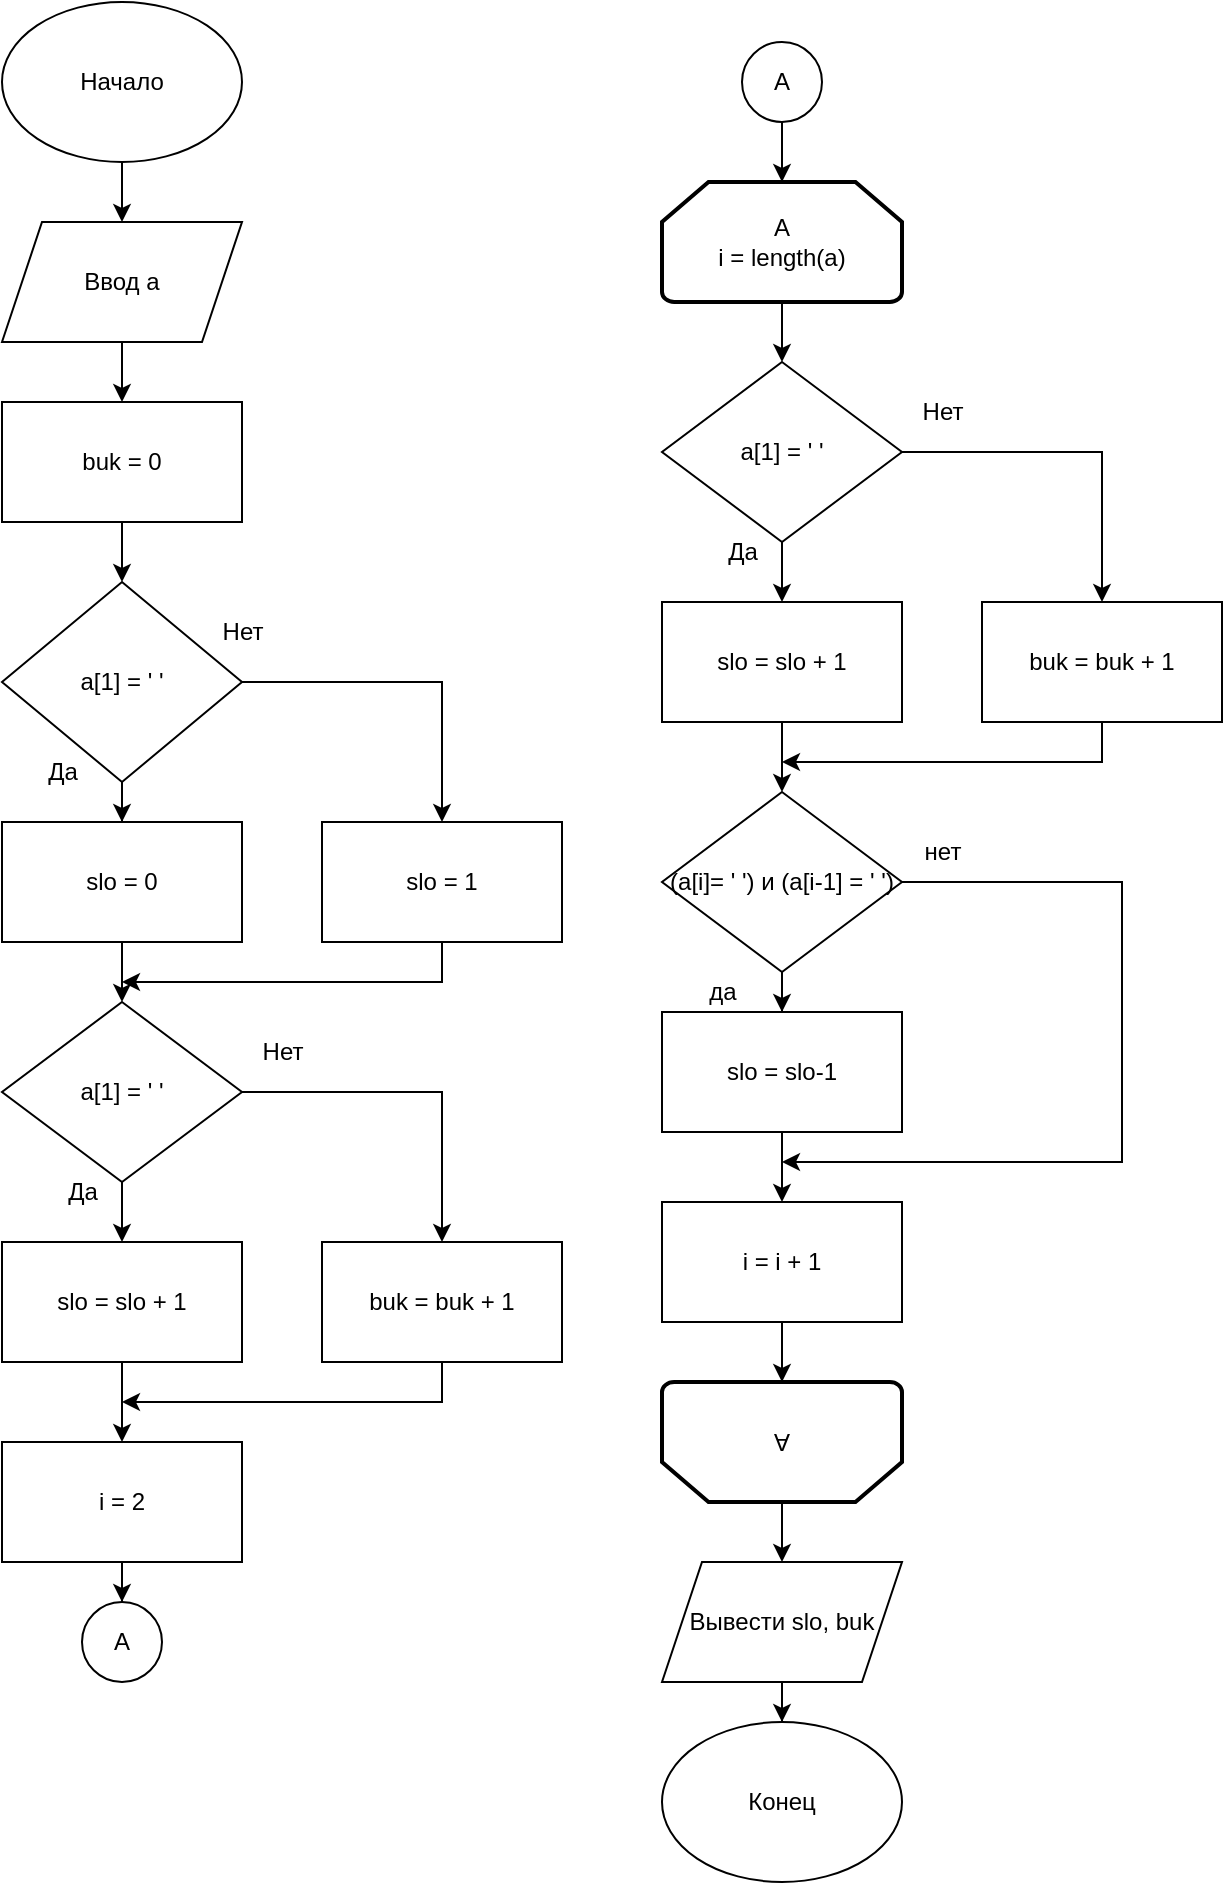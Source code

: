 <mxfile version="21.3.7" type="device">
  <diagram name="Страница 1" id="Hof_lZEYLIQdI0QobSQr">
    <mxGraphModel dx="2068" dy="1034" grid="1" gridSize="10" guides="1" tooltips="1" connect="1" arrows="1" fold="1" page="1" pageScale="1" pageWidth="827" pageHeight="1169" math="0" shadow="0">
      <root>
        <mxCell id="0" />
        <mxCell id="1" parent="0" />
        <mxCell id="zqYukjnx9sAV6nAxyi9L-14" style="edgeStyle=orthogonalEdgeStyle;rounded=0;orthogonalLoop=1;jettySize=auto;html=1;" edge="1" parent="1" source="zqYukjnx9sAV6nAxyi9L-1" target="zqYukjnx9sAV6nAxyi9L-2">
          <mxGeometry relative="1" as="geometry" />
        </mxCell>
        <mxCell id="zqYukjnx9sAV6nAxyi9L-1" value="Начало" style="ellipse;whiteSpace=wrap;html=1;" vertex="1" parent="1">
          <mxGeometry x="110" y="20" width="120" height="80" as="geometry" />
        </mxCell>
        <mxCell id="zqYukjnx9sAV6nAxyi9L-15" style="edgeStyle=orthogonalEdgeStyle;rounded=0;orthogonalLoop=1;jettySize=auto;html=1;entryX=0.5;entryY=0;entryDx=0;entryDy=0;" edge="1" parent="1" source="zqYukjnx9sAV6nAxyi9L-2" target="zqYukjnx9sAV6nAxyi9L-4">
          <mxGeometry relative="1" as="geometry" />
        </mxCell>
        <mxCell id="zqYukjnx9sAV6nAxyi9L-2" value="Ввод а" style="shape=parallelogram;perimeter=parallelogramPerimeter;whiteSpace=wrap;html=1;fixedSize=1;" vertex="1" parent="1">
          <mxGeometry x="110" y="130" width="120" height="60" as="geometry" />
        </mxCell>
        <mxCell id="zqYukjnx9sAV6nAxyi9L-16" style="edgeStyle=orthogonalEdgeStyle;rounded=0;orthogonalLoop=1;jettySize=auto;html=1;entryX=0.5;entryY=0;entryDx=0;entryDy=0;" edge="1" parent="1" source="zqYukjnx9sAV6nAxyi9L-4" target="zqYukjnx9sAV6nAxyi9L-9">
          <mxGeometry relative="1" as="geometry" />
        </mxCell>
        <mxCell id="zqYukjnx9sAV6nAxyi9L-4" value="buk = 0" style="rounded=0;whiteSpace=wrap;html=1;" vertex="1" parent="1">
          <mxGeometry x="110" y="220" width="120" height="60" as="geometry" />
        </mxCell>
        <mxCell id="zqYukjnx9sAV6nAxyi9L-13" style="edgeStyle=orthogonalEdgeStyle;rounded=0;orthogonalLoop=1;jettySize=auto;html=1;entryX=0.5;entryY=0;entryDx=0;entryDy=0;" edge="1" parent="1" source="zqYukjnx9sAV6nAxyi9L-9" target="zqYukjnx9sAV6nAxyi9L-12">
          <mxGeometry relative="1" as="geometry" />
        </mxCell>
        <mxCell id="zqYukjnx9sAV6nAxyi9L-18" style="edgeStyle=orthogonalEdgeStyle;rounded=0;orthogonalLoop=1;jettySize=auto;html=1;entryX=0.5;entryY=0;entryDx=0;entryDy=0;" edge="1" parent="1" source="zqYukjnx9sAV6nAxyi9L-9" target="zqYukjnx9sAV6nAxyi9L-17">
          <mxGeometry relative="1" as="geometry" />
        </mxCell>
        <mxCell id="zqYukjnx9sAV6nAxyi9L-9" value="a[1] = &#39; &#39;" style="rhombus;whiteSpace=wrap;html=1;" vertex="1" parent="1">
          <mxGeometry x="110" y="310" width="120" height="100" as="geometry" />
        </mxCell>
        <mxCell id="zqYukjnx9sAV6nAxyi9L-10" value="Нет" style="text;html=1;align=center;verticalAlign=middle;resizable=0;points=[];autosize=1;strokeColor=none;fillColor=none;" vertex="1" parent="1">
          <mxGeometry x="210.0" y="320" width="40" height="30" as="geometry" />
        </mxCell>
        <mxCell id="zqYukjnx9sAV6nAxyi9L-11" value="Да" style="text;html=1;align=center;verticalAlign=middle;resizable=0;points=[];autosize=1;strokeColor=none;fillColor=none;" vertex="1" parent="1">
          <mxGeometry x="120.0" y="390" width="40" height="30" as="geometry" />
        </mxCell>
        <mxCell id="zqYukjnx9sAV6nAxyi9L-27" style="edgeStyle=orthogonalEdgeStyle;rounded=0;orthogonalLoop=1;jettySize=auto;html=1;entryX=0.5;entryY=0;entryDx=0;entryDy=0;" edge="1" parent="1" source="zqYukjnx9sAV6nAxyi9L-12" target="zqYukjnx9sAV6nAxyi9L-26">
          <mxGeometry relative="1" as="geometry" />
        </mxCell>
        <mxCell id="zqYukjnx9sAV6nAxyi9L-12" value="slo = 0" style="rounded=0;whiteSpace=wrap;html=1;" vertex="1" parent="1">
          <mxGeometry x="110" y="430" width="120" height="60" as="geometry" />
        </mxCell>
        <mxCell id="zqYukjnx9sAV6nAxyi9L-17" value="slo = 1" style="rounded=0;whiteSpace=wrap;html=1;" vertex="1" parent="1">
          <mxGeometry x="270" y="430" width="120" height="60" as="geometry" />
        </mxCell>
        <mxCell id="zqYukjnx9sAV6nAxyi9L-19" style="edgeStyle=orthogonalEdgeStyle;rounded=0;orthogonalLoop=1;jettySize=auto;html=1;entryX=0.5;entryY=0;entryDx=0;entryDy=0;exitX=0.5;exitY=1;exitDx=0;exitDy=0;" edge="1" parent="1" target="zqYukjnx9sAV6nAxyi9L-23" source="zqYukjnx9sAV6nAxyi9L-26">
          <mxGeometry relative="1" as="geometry">
            <mxPoint x="170" y="600" as="sourcePoint" />
          </mxGeometry>
        </mxCell>
        <mxCell id="zqYukjnx9sAV6nAxyi9L-20" style="edgeStyle=orthogonalEdgeStyle;rounded=0;orthogonalLoop=1;jettySize=auto;html=1;entryX=0.5;entryY=0;entryDx=0;entryDy=0;exitX=1;exitY=0.5;exitDx=0;exitDy=0;" edge="1" parent="1" target="zqYukjnx9sAV6nAxyi9L-24" source="zqYukjnx9sAV6nAxyi9L-26">
          <mxGeometry relative="1" as="geometry">
            <mxPoint x="210" y="560" as="sourcePoint" />
          </mxGeometry>
        </mxCell>
        <mxCell id="zqYukjnx9sAV6nAxyi9L-21" value="Нет" style="text;html=1;align=center;verticalAlign=middle;resizable=0;points=[];autosize=1;strokeColor=none;fillColor=none;" vertex="1" parent="1">
          <mxGeometry x="230.0" y="530" width="40" height="30" as="geometry" />
        </mxCell>
        <mxCell id="zqYukjnx9sAV6nAxyi9L-22" value="Да" style="text;html=1;align=center;verticalAlign=middle;resizable=0;points=[];autosize=1;strokeColor=none;fillColor=none;" vertex="1" parent="1">
          <mxGeometry x="130.0" y="600" width="40" height="30" as="geometry" />
        </mxCell>
        <mxCell id="zqYukjnx9sAV6nAxyi9L-30" style="edgeStyle=orthogonalEdgeStyle;rounded=0;orthogonalLoop=1;jettySize=auto;html=1;" edge="1" parent="1" source="zqYukjnx9sAV6nAxyi9L-23" target="zqYukjnx9sAV6nAxyi9L-29">
          <mxGeometry relative="1" as="geometry" />
        </mxCell>
        <mxCell id="zqYukjnx9sAV6nAxyi9L-23" value="slo = slo + 1" style="rounded=0;whiteSpace=wrap;html=1;" vertex="1" parent="1">
          <mxGeometry x="110" y="640" width="120" height="60" as="geometry" />
        </mxCell>
        <mxCell id="zqYukjnx9sAV6nAxyi9L-24" value="buk = buk + 1" style="rounded=0;whiteSpace=wrap;html=1;" vertex="1" parent="1">
          <mxGeometry x="270" y="640" width="120" height="60" as="geometry" />
        </mxCell>
        <mxCell id="zqYukjnx9sAV6nAxyi9L-26" value="a[1] = &#39; &#39;" style="rhombus;whiteSpace=wrap;html=1;" vertex="1" parent="1">
          <mxGeometry x="110" y="520" width="120" height="90" as="geometry" />
        </mxCell>
        <mxCell id="zqYukjnx9sAV6nAxyi9L-28" value="" style="endArrow=classic;html=1;rounded=0;exitX=0.5;exitY=1;exitDx=0;exitDy=0;" edge="1" parent="1" source="zqYukjnx9sAV6nAxyi9L-17">
          <mxGeometry width="50" height="50" relative="1" as="geometry">
            <mxPoint x="440" y="530" as="sourcePoint" />
            <mxPoint x="170" y="510" as="targetPoint" />
            <Array as="points">
              <mxPoint x="330" y="510" />
            </Array>
          </mxGeometry>
        </mxCell>
        <mxCell id="zqYukjnx9sAV6nAxyi9L-33" style="edgeStyle=orthogonalEdgeStyle;rounded=0;orthogonalLoop=1;jettySize=auto;html=1;" edge="1" parent="1" source="zqYukjnx9sAV6nAxyi9L-29" target="zqYukjnx9sAV6nAxyi9L-32">
          <mxGeometry relative="1" as="geometry" />
        </mxCell>
        <mxCell id="zqYukjnx9sAV6nAxyi9L-29" value="i = 2" style="rounded=0;whiteSpace=wrap;html=1;" vertex="1" parent="1">
          <mxGeometry x="110" y="740" width="120" height="60" as="geometry" />
        </mxCell>
        <mxCell id="zqYukjnx9sAV6nAxyi9L-31" value="" style="endArrow=classic;html=1;rounded=0;exitX=0.5;exitY=1;exitDx=0;exitDy=0;" edge="1" parent="1" source="zqYukjnx9sAV6nAxyi9L-24">
          <mxGeometry width="50" height="50" relative="1" as="geometry">
            <mxPoint x="260" y="730" as="sourcePoint" />
            <mxPoint x="170" y="720" as="targetPoint" />
            <Array as="points">
              <mxPoint x="330" y="720" />
            </Array>
          </mxGeometry>
        </mxCell>
        <mxCell id="zqYukjnx9sAV6nAxyi9L-32" value="A" style="ellipse;whiteSpace=wrap;html=1;" vertex="1" parent="1">
          <mxGeometry x="150" y="820" width="40" height="40" as="geometry" />
        </mxCell>
        <mxCell id="zqYukjnx9sAV6nAxyi9L-36" style="edgeStyle=orthogonalEdgeStyle;rounded=0;orthogonalLoop=1;jettySize=auto;html=1;" edge="1" parent="1" source="zqYukjnx9sAV6nAxyi9L-34" target="zqYukjnx9sAV6nAxyi9L-35">
          <mxGeometry relative="1" as="geometry" />
        </mxCell>
        <mxCell id="zqYukjnx9sAV6nAxyi9L-34" value="A" style="ellipse;whiteSpace=wrap;html=1;" vertex="1" parent="1">
          <mxGeometry x="480" y="40" width="40" height="40" as="geometry" />
        </mxCell>
        <mxCell id="zqYukjnx9sAV6nAxyi9L-46" style="edgeStyle=orthogonalEdgeStyle;rounded=0;orthogonalLoop=1;jettySize=auto;html=1;entryX=0.5;entryY=0;entryDx=0;entryDy=0;" edge="1" parent="1" source="zqYukjnx9sAV6nAxyi9L-35" target="zqYukjnx9sAV6nAxyi9L-43">
          <mxGeometry relative="1" as="geometry" />
        </mxCell>
        <mxCell id="zqYukjnx9sAV6nAxyi9L-35" value="A&lt;br&gt;i = length(a)" style="strokeWidth=2;html=1;shape=mxgraph.flowchart.loop_limit;whiteSpace=wrap;" vertex="1" parent="1">
          <mxGeometry x="440" y="110" width="120" height="60" as="geometry" />
        </mxCell>
        <mxCell id="zqYukjnx9sAV6nAxyi9L-37" style="edgeStyle=orthogonalEdgeStyle;rounded=0;orthogonalLoop=1;jettySize=auto;html=1;entryX=0.5;entryY=0;entryDx=0;entryDy=0;exitX=0.5;exitY=1;exitDx=0;exitDy=0;" edge="1" parent="1" source="zqYukjnx9sAV6nAxyi9L-43" target="zqYukjnx9sAV6nAxyi9L-41">
          <mxGeometry relative="1" as="geometry">
            <mxPoint x="500" y="280" as="sourcePoint" />
          </mxGeometry>
        </mxCell>
        <mxCell id="zqYukjnx9sAV6nAxyi9L-38" style="edgeStyle=orthogonalEdgeStyle;rounded=0;orthogonalLoop=1;jettySize=auto;html=1;entryX=0.5;entryY=0;entryDx=0;entryDy=0;exitX=1;exitY=0.5;exitDx=0;exitDy=0;" edge="1" parent="1" source="zqYukjnx9sAV6nAxyi9L-43" target="zqYukjnx9sAV6nAxyi9L-42">
          <mxGeometry relative="1" as="geometry">
            <mxPoint x="540" y="240" as="sourcePoint" />
          </mxGeometry>
        </mxCell>
        <mxCell id="zqYukjnx9sAV6nAxyi9L-39" value="Нет" style="text;html=1;align=center;verticalAlign=middle;resizable=0;points=[];autosize=1;strokeColor=none;fillColor=none;" vertex="1" parent="1">
          <mxGeometry x="560.0" y="210" width="40" height="30" as="geometry" />
        </mxCell>
        <mxCell id="zqYukjnx9sAV6nAxyi9L-40" value="Да" style="text;html=1;align=center;verticalAlign=middle;resizable=0;points=[];autosize=1;strokeColor=none;fillColor=none;" vertex="1" parent="1">
          <mxGeometry x="460.0" y="280" width="40" height="30" as="geometry" />
        </mxCell>
        <mxCell id="zqYukjnx9sAV6nAxyi9L-48" style="edgeStyle=orthogonalEdgeStyle;rounded=0;orthogonalLoop=1;jettySize=auto;html=1;entryX=0.5;entryY=0;entryDx=0;entryDy=0;" edge="1" parent="1" source="zqYukjnx9sAV6nAxyi9L-41" target="zqYukjnx9sAV6nAxyi9L-47">
          <mxGeometry relative="1" as="geometry">
            <mxPoint x="500" y="410" as="targetPoint" />
          </mxGeometry>
        </mxCell>
        <mxCell id="zqYukjnx9sAV6nAxyi9L-41" value="slo = slo + 1" style="rounded=0;whiteSpace=wrap;html=1;" vertex="1" parent="1">
          <mxGeometry x="440" y="320" width="120" height="60" as="geometry" />
        </mxCell>
        <mxCell id="zqYukjnx9sAV6nAxyi9L-42" value="buk = buk + 1" style="rounded=0;whiteSpace=wrap;html=1;" vertex="1" parent="1">
          <mxGeometry x="600" y="320" width="120" height="60" as="geometry" />
        </mxCell>
        <mxCell id="zqYukjnx9sAV6nAxyi9L-43" value="a[1] = &#39; &#39;" style="rhombus;whiteSpace=wrap;html=1;" vertex="1" parent="1">
          <mxGeometry x="440" y="200" width="120" height="90" as="geometry" />
        </mxCell>
        <mxCell id="zqYukjnx9sAV6nAxyi9L-53" style="edgeStyle=orthogonalEdgeStyle;rounded=0;orthogonalLoop=1;jettySize=auto;html=1;entryX=0.5;entryY=0;entryDx=0;entryDy=0;" edge="1" parent="1" source="zqYukjnx9sAV6nAxyi9L-47" target="zqYukjnx9sAV6nAxyi9L-52">
          <mxGeometry relative="1" as="geometry" />
        </mxCell>
        <mxCell id="zqYukjnx9sAV6nAxyi9L-47" value="(a[i]= &#39; &#39;) и (a[i-1] = &#39; &#39;)" style="rhombus;whiteSpace=wrap;html=1;" vertex="1" parent="1">
          <mxGeometry x="440" y="415" width="120" height="90" as="geometry" />
        </mxCell>
        <mxCell id="zqYukjnx9sAV6nAxyi9L-49" value="" style="endArrow=classic;html=1;rounded=0;exitX=0.5;exitY=1;exitDx=0;exitDy=0;" edge="1" parent="1" source="zqYukjnx9sAV6nAxyi9L-42">
          <mxGeometry width="50" height="50" relative="1" as="geometry">
            <mxPoint x="580" y="400" as="sourcePoint" />
            <mxPoint x="500" y="400" as="targetPoint" />
            <Array as="points">
              <mxPoint x="660" y="400" />
            </Array>
          </mxGeometry>
        </mxCell>
        <mxCell id="zqYukjnx9sAV6nAxyi9L-50" value="нет" style="text;html=1;align=center;verticalAlign=middle;resizable=0;points=[];autosize=1;strokeColor=none;fillColor=none;" vertex="1" parent="1">
          <mxGeometry x="560" y="430" width="40" height="30" as="geometry" />
        </mxCell>
        <mxCell id="zqYukjnx9sAV6nAxyi9L-51" value="да" style="text;html=1;align=center;verticalAlign=middle;resizable=0;points=[];autosize=1;strokeColor=none;fillColor=none;" vertex="1" parent="1">
          <mxGeometry x="450" y="500" width="40" height="30" as="geometry" />
        </mxCell>
        <mxCell id="zqYukjnx9sAV6nAxyi9L-58" style="edgeStyle=orthogonalEdgeStyle;rounded=0;orthogonalLoop=1;jettySize=auto;html=1;entryX=0.5;entryY=0;entryDx=0;entryDy=0;" edge="1" parent="1" source="zqYukjnx9sAV6nAxyi9L-52" target="zqYukjnx9sAV6nAxyi9L-57">
          <mxGeometry relative="1" as="geometry" />
        </mxCell>
        <mxCell id="zqYukjnx9sAV6nAxyi9L-52" value="slo = slo-1" style="rounded=0;whiteSpace=wrap;html=1;" vertex="1" parent="1">
          <mxGeometry x="440" y="525" width="120" height="60" as="geometry" />
        </mxCell>
        <mxCell id="zqYukjnx9sAV6nAxyi9L-54" value="" style="endArrow=classic;html=1;rounded=0;exitX=1;exitY=0.5;exitDx=0;exitDy=0;" edge="1" parent="1" source="zqYukjnx9sAV6nAxyi9L-47">
          <mxGeometry width="50" height="50" relative="1" as="geometry">
            <mxPoint x="580" y="520" as="sourcePoint" />
            <mxPoint x="500" y="600" as="targetPoint" />
            <Array as="points">
              <mxPoint x="670" y="460" />
              <mxPoint x="670" y="600" />
            </Array>
          </mxGeometry>
        </mxCell>
        <mxCell id="zqYukjnx9sAV6nAxyi9L-60" style="edgeStyle=orthogonalEdgeStyle;rounded=0;orthogonalLoop=1;jettySize=auto;html=1;entryX=0.5;entryY=1;entryDx=0;entryDy=0;entryPerimeter=0;" edge="1" parent="1" source="zqYukjnx9sAV6nAxyi9L-57" target="zqYukjnx9sAV6nAxyi9L-59">
          <mxGeometry relative="1" as="geometry" />
        </mxCell>
        <mxCell id="zqYukjnx9sAV6nAxyi9L-57" value="i = i + 1" style="rounded=0;whiteSpace=wrap;html=1;" vertex="1" parent="1">
          <mxGeometry x="440" y="620" width="120" height="60" as="geometry" />
        </mxCell>
        <mxCell id="zqYukjnx9sAV6nAxyi9L-62" style="edgeStyle=orthogonalEdgeStyle;rounded=0;orthogonalLoop=1;jettySize=auto;html=1;entryX=0.5;entryY=0;entryDx=0;entryDy=0;" edge="1" parent="1" source="zqYukjnx9sAV6nAxyi9L-59" target="zqYukjnx9sAV6nAxyi9L-61">
          <mxGeometry relative="1" as="geometry" />
        </mxCell>
        <mxCell id="zqYukjnx9sAV6nAxyi9L-59" value="A" style="strokeWidth=2;html=1;shape=mxgraph.flowchart.loop_limit;whiteSpace=wrap;rotation=-180;" vertex="1" parent="1">
          <mxGeometry x="440" y="710" width="120" height="60" as="geometry" />
        </mxCell>
        <mxCell id="zqYukjnx9sAV6nAxyi9L-64" value="" style="edgeStyle=orthogonalEdgeStyle;rounded=0;orthogonalLoop=1;jettySize=auto;html=1;" edge="1" parent="1" source="zqYukjnx9sAV6nAxyi9L-61" target="zqYukjnx9sAV6nAxyi9L-63">
          <mxGeometry relative="1" as="geometry" />
        </mxCell>
        <mxCell id="zqYukjnx9sAV6nAxyi9L-61" value="Вывести slo, buk" style="shape=parallelogram;perimeter=parallelogramPerimeter;whiteSpace=wrap;html=1;fixedSize=1;" vertex="1" parent="1">
          <mxGeometry x="440" y="800" width="120" height="60" as="geometry" />
        </mxCell>
        <mxCell id="zqYukjnx9sAV6nAxyi9L-63" value="Конец" style="ellipse;whiteSpace=wrap;html=1;" vertex="1" parent="1">
          <mxGeometry x="440" y="880" width="120" height="80" as="geometry" />
        </mxCell>
      </root>
    </mxGraphModel>
  </diagram>
</mxfile>

